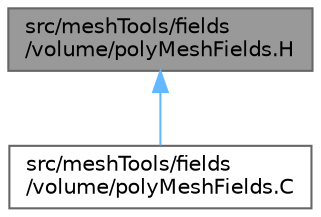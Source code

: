 digraph "src/meshTools/fields/volume/polyMeshFields.H"
{
 // LATEX_PDF_SIZE
  bgcolor="transparent";
  edge [fontname=Helvetica,fontsize=10,labelfontname=Helvetica,labelfontsize=10];
  node [fontname=Helvetica,fontsize=10,shape=box,height=0.2,width=0.4];
  Node1 [id="Node000001",label="src/meshTools/fields\l/volume/polyMeshFields.H",height=0.2,width=0.4,color="gray40", fillcolor="grey60", style="filled", fontcolor="black",tooltip="A polyMesh-based naming and storage for internal volume fields when a Foam::fvMesh is unavailable...."];
  Node1 -> Node2 [id="edge1_Node000001_Node000002",dir="back",color="steelblue1",style="solid",tooltip=" "];
  Node2 [id="Node000002",label="src/meshTools/fields\l/volume/polyMeshFields.C",height=0.2,width=0.4,color="grey40", fillcolor="white", style="filled",URL="$polyMeshFields_8C.html",tooltip=" "];
}

